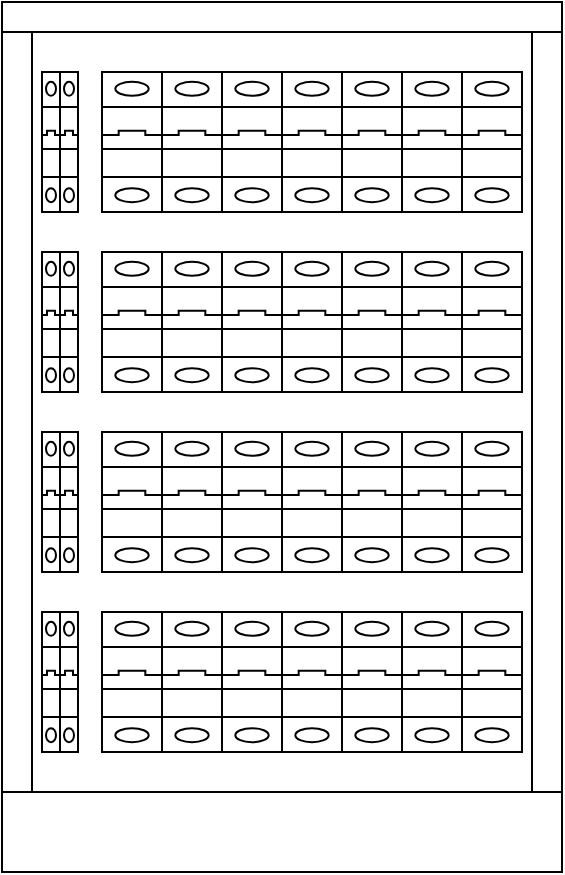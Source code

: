 <mxfile version="20.2.7" type="github"><diagram id="pnZ6edSlzVu-WZWjTX7p" name="Pagina-1"><mxGraphModel dx="1038" dy="547" grid="1" gridSize="10" guides="1" tooltips="1" connect="1" arrows="1" fold="1" page="1" pageScale="1" pageWidth="827" pageHeight="1169" math="0" shadow="0"><root><mxCell id="0"/><mxCell id="1" parent="0"/><mxCell id="-QvMGxjtCLkGFbYILbK0-1" value="" style="verticalLabelPosition=bottom;dashed=0;shadow=0;html=1;align=center;verticalAlign=top;shape=mxgraph.cabinets.cabinet;hasStand=1" vertex="1" parent="1"><mxGeometry x="440" y="35" width="280" height="435" as="geometry"/></mxCell><mxCell id="-QvMGxjtCLkGFbYILbK0-24" value="" style="verticalLabelPosition=bottom;dashed=0;shadow=0;html=1;align=center;verticalAlign=top;shape=mxgraph.cabinets.cb_1p;" vertex="1" parent="1"><mxGeometry x="490" y="70" width="30" height="70" as="geometry"/></mxCell><mxCell id="-QvMGxjtCLkGFbYILbK0-27" value="" style="verticalLabelPosition=bottom;dashed=0;shadow=0;html=1;align=center;verticalAlign=top;shape=mxgraph.cabinets.cb_1p;" vertex="1" parent="1"><mxGeometry x="520" y="70" width="30" height="70" as="geometry"/></mxCell><mxCell id="-QvMGxjtCLkGFbYILbK0-28" value="" style="verticalLabelPosition=bottom;dashed=0;shadow=0;html=1;align=center;verticalAlign=top;shape=mxgraph.cabinets.cb_1p;" vertex="1" parent="1"><mxGeometry x="550" y="70" width="30" height="70" as="geometry"/></mxCell><mxCell id="-QvMGxjtCLkGFbYILbK0-29" value="" style="verticalLabelPosition=bottom;dashed=0;shadow=0;html=1;align=center;verticalAlign=top;shape=mxgraph.cabinets.cb_1p;" vertex="1" parent="1"><mxGeometry x="580" y="70" width="30" height="70" as="geometry"/></mxCell><mxCell id="-QvMGxjtCLkGFbYILbK0-30" value="" style="verticalLabelPosition=bottom;dashed=0;shadow=0;html=1;align=center;verticalAlign=top;shape=mxgraph.cabinets.cb_1p;" vertex="1" parent="1"><mxGeometry x="610" y="70" width="30" height="70" as="geometry"/></mxCell><mxCell id="-QvMGxjtCLkGFbYILbK0-31" value="" style="verticalLabelPosition=bottom;dashed=0;shadow=0;html=1;align=center;verticalAlign=top;shape=mxgraph.cabinets.cb_1p;" vertex="1" parent="1"><mxGeometry x="640" y="70" width="30" height="70" as="geometry"/></mxCell><mxCell id="-QvMGxjtCLkGFbYILbK0-32" value="" style="verticalLabelPosition=bottom;dashed=0;shadow=0;html=1;align=center;verticalAlign=top;shape=mxgraph.cabinets.cb_1p;" vertex="1" parent="1"><mxGeometry x="670" y="70" width="30" height="70" as="geometry"/></mxCell><mxCell id="-QvMGxjtCLkGFbYILbK0-40" value="" style="verticalLabelPosition=bottom;dashed=0;shadow=0;html=1;align=center;verticalAlign=top;shape=mxgraph.cabinets.cb_1p;" vertex="1" parent="1"><mxGeometry x="490" y="160" width="30" height="70" as="geometry"/></mxCell><mxCell id="-QvMGxjtCLkGFbYILbK0-41" value="" style="verticalLabelPosition=bottom;dashed=0;shadow=0;html=1;align=center;verticalAlign=top;shape=mxgraph.cabinets.cb_1p;" vertex="1" parent="1"><mxGeometry x="520" y="160" width="30" height="70" as="geometry"/></mxCell><mxCell id="-QvMGxjtCLkGFbYILbK0-42" value="" style="verticalLabelPosition=bottom;dashed=0;shadow=0;html=1;align=center;verticalAlign=top;shape=mxgraph.cabinets.cb_1p;" vertex="1" parent="1"><mxGeometry x="550" y="160" width="30" height="70" as="geometry"/></mxCell><mxCell id="-QvMGxjtCLkGFbYILbK0-43" value="" style="verticalLabelPosition=bottom;dashed=0;shadow=0;html=1;align=center;verticalAlign=top;shape=mxgraph.cabinets.cb_1p;" vertex="1" parent="1"><mxGeometry x="580" y="160" width="30" height="70" as="geometry"/></mxCell><mxCell id="-QvMGxjtCLkGFbYILbK0-44" value="" style="verticalLabelPosition=bottom;dashed=0;shadow=0;html=1;align=center;verticalAlign=top;shape=mxgraph.cabinets.cb_1p;" vertex="1" parent="1"><mxGeometry x="610" y="160" width="30" height="70" as="geometry"/></mxCell><mxCell id="-QvMGxjtCLkGFbYILbK0-45" value="" style="verticalLabelPosition=bottom;dashed=0;shadow=0;html=1;align=center;verticalAlign=top;shape=mxgraph.cabinets.cb_1p;" vertex="1" parent="1"><mxGeometry x="640" y="160" width="30" height="70" as="geometry"/></mxCell><mxCell id="-QvMGxjtCLkGFbYILbK0-46" value="" style="verticalLabelPosition=bottom;dashed=0;shadow=0;html=1;align=center;verticalAlign=top;shape=mxgraph.cabinets.cb_1p;" vertex="1" parent="1"><mxGeometry x="670" y="160" width="30" height="70" as="geometry"/></mxCell><mxCell id="-QvMGxjtCLkGFbYILbK0-47" value="" style="verticalLabelPosition=bottom;dashed=0;shadow=0;html=1;align=center;verticalAlign=top;shape=mxgraph.cabinets.cb_1p;" vertex="1" parent="1"><mxGeometry x="490" y="250" width="30" height="70" as="geometry"/></mxCell><mxCell id="-QvMGxjtCLkGFbYILbK0-48" value="" style="verticalLabelPosition=bottom;dashed=0;shadow=0;html=1;align=center;verticalAlign=top;shape=mxgraph.cabinets.cb_1p;" vertex="1" parent="1"><mxGeometry x="520" y="250" width="30" height="70" as="geometry"/></mxCell><mxCell id="-QvMGxjtCLkGFbYILbK0-49" value="" style="verticalLabelPosition=bottom;dashed=0;shadow=0;html=1;align=center;verticalAlign=top;shape=mxgraph.cabinets.cb_1p;" vertex="1" parent="1"><mxGeometry x="550" y="250" width="30" height="70" as="geometry"/></mxCell><mxCell id="-QvMGxjtCLkGFbYILbK0-50" value="" style="verticalLabelPosition=bottom;dashed=0;shadow=0;html=1;align=center;verticalAlign=top;shape=mxgraph.cabinets.cb_1p;" vertex="1" parent="1"><mxGeometry x="580" y="250" width="30" height="70" as="geometry"/></mxCell><mxCell id="-QvMGxjtCLkGFbYILbK0-51" value="" style="verticalLabelPosition=bottom;dashed=0;shadow=0;html=1;align=center;verticalAlign=top;shape=mxgraph.cabinets.cb_1p;" vertex="1" parent="1"><mxGeometry x="610" y="250" width="30" height="70" as="geometry"/></mxCell><mxCell id="-QvMGxjtCLkGFbYILbK0-52" value="" style="verticalLabelPosition=bottom;dashed=0;shadow=0;html=1;align=center;verticalAlign=top;shape=mxgraph.cabinets.cb_1p;" vertex="1" parent="1"><mxGeometry x="640" y="250" width="30" height="70" as="geometry"/></mxCell><mxCell id="-QvMGxjtCLkGFbYILbK0-53" value="" style="verticalLabelPosition=bottom;dashed=0;shadow=0;html=1;align=center;verticalAlign=top;shape=mxgraph.cabinets.cb_1p;" vertex="1" parent="1"><mxGeometry x="670" y="250" width="30" height="70" as="geometry"/></mxCell><mxCell id="-QvMGxjtCLkGFbYILbK0-54" value="" style="verticalLabelPosition=bottom;dashed=0;shadow=0;html=1;align=center;verticalAlign=top;shape=mxgraph.cabinets.cb_1p;" vertex="1" parent="1"><mxGeometry x="490" y="340" width="30" height="70" as="geometry"/></mxCell><mxCell id="-QvMGxjtCLkGFbYILbK0-55" value="" style="verticalLabelPosition=bottom;dashed=0;shadow=0;html=1;align=center;verticalAlign=top;shape=mxgraph.cabinets.cb_1p;" vertex="1" parent="1"><mxGeometry x="520" y="340" width="30" height="70" as="geometry"/></mxCell><mxCell id="-QvMGxjtCLkGFbYILbK0-56" value="" style="verticalLabelPosition=bottom;dashed=0;shadow=0;html=1;align=center;verticalAlign=top;shape=mxgraph.cabinets.cb_1p;" vertex="1" parent="1"><mxGeometry x="550" y="340" width="30" height="70" as="geometry"/></mxCell><mxCell id="-QvMGxjtCLkGFbYILbK0-57" value="" style="verticalLabelPosition=bottom;dashed=0;shadow=0;html=1;align=center;verticalAlign=top;shape=mxgraph.cabinets.cb_1p;" vertex="1" parent="1"><mxGeometry x="580" y="340" width="30" height="70" as="geometry"/></mxCell><mxCell id="-QvMGxjtCLkGFbYILbK0-58" value="" style="verticalLabelPosition=bottom;dashed=0;shadow=0;html=1;align=center;verticalAlign=top;shape=mxgraph.cabinets.cb_1p;" vertex="1" parent="1"><mxGeometry x="610" y="340" width="30" height="70" as="geometry"/></mxCell><mxCell id="-QvMGxjtCLkGFbYILbK0-59" value="" style="verticalLabelPosition=bottom;dashed=0;shadow=0;html=1;align=center;verticalAlign=top;shape=mxgraph.cabinets.cb_1p;" vertex="1" parent="1"><mxGeometry x="640" y="340" width="30" height="70" as="geometry"/></mxCell><mxCell id="-QvMGxjtCLkGFbYILbK0-60" value="" style="verticalLabelPosition=bottom;dashed=0;shadow=0;html=1;align=center;verticalAlign=top;shape=mxgraph.cabinets.cb_1p;" vertex="1" parent="1"><mxGeometry x="670" y="340" width="30" height="70" as="geometry"/></mxCell><mxCell id="-QvMGxjtCLkGFbYILbK0-61" value="" style="verticalLabelPosition=bottom;dashed=0;shadow=0;html=1;align=center;verticalAlign=top;shape=mxgraph.cabinets.cb_1p;" vertex="1" parent="1"><mxGeometry x="460" y="70" width="9" height="70" as="geometry"/></mxCell><mxCell id="-QvMGxjtCLkGFbYILbK0-63" value="" style="verticalLabelPosition=bottom;dashed=0;shadow=0;html=1;align=center;verticalAlign=top;shape=mxgraph.cabinets.cb_1p;" vertex="1" parent="1"><mxGeometry x="469" y="70" width="9" height="70" as="geometry"/></mxCell><mxCell id="-QvMGxjtCLkGFbYILbK0-64" value="" style="verticalLabelPosition=bottom;dashed=0;shadow=0;html=1;align=center;verticalAlign=top;shape=mxgraph.cabinets.cb_1p;" vertex="1" parent="1"><mxGeometry x="460" y="160" width="9" height="70" as="geometry"/></mxCell><mxCell id="-QvMGxjtCLkGFbYILbK0-65" value="" style="verticalLabelPosition=bottom;dashed=0;shadow=0;html=1;align=center;verticalAlign=top;shape=mxgraph.cabinets.cb_1p;" vertex="1" parent="1"><mxGeometry x="469" y="160" width="9" height="70" as="geometry"/></mxCell><mxCell id="-QvMGxjtCLkGFbYILbK0-66" value="" style="verticalLabelPosition=bottom;dashed=0;shadow=0;html=1;align=center;verticalAlign=top;shape=mxgraph.cabinets.cb_1p;" vertex="1" parent="1"><mxGeometry x="460" y="250" width="9" height="70" as="geometry"/></mxCell><mxCell id="-QvMGxjtCLkGFbYILbK0-67" value="" style="verticalLabelPosition=bottom;dashed=0;shadow=0;html=1;align=center;verticalAlign=top;shape=mxgraph.cabinets.cb_1p;" vertex="1" parent="1"><mxGeometry x="469" y="250" width="9" height="70" as="geometry"/></mxCell><mxCell id="-QvMGxjtCLkGFbYILbK0-68" value="" style="verticalLabelPosition=bottom;dashed=0;shadow=0;html=1;align=center;verticalAlign=top;shape=mxgraph.cabinets.cb_1p;" vertex="1" parent="1"><mxGeometry x="460" y="340" width="9" height="70" as="geometry"/></mxCell><mxCell id="-QvMGxjtCLkGFbYILbK0-69" value="" style="verticalLabelPosition=bottom;dashed=0;shadow=0;html=1;align=center;verticalAlign=top;shape=mxgraph.cabinets.cb_1p;" vertex="1" parent="1"><mxGeometry x="469" y="340" width="9" height="70" as="geometry"/></mxCell></root></mxGraphModel></diagram></mxfile>